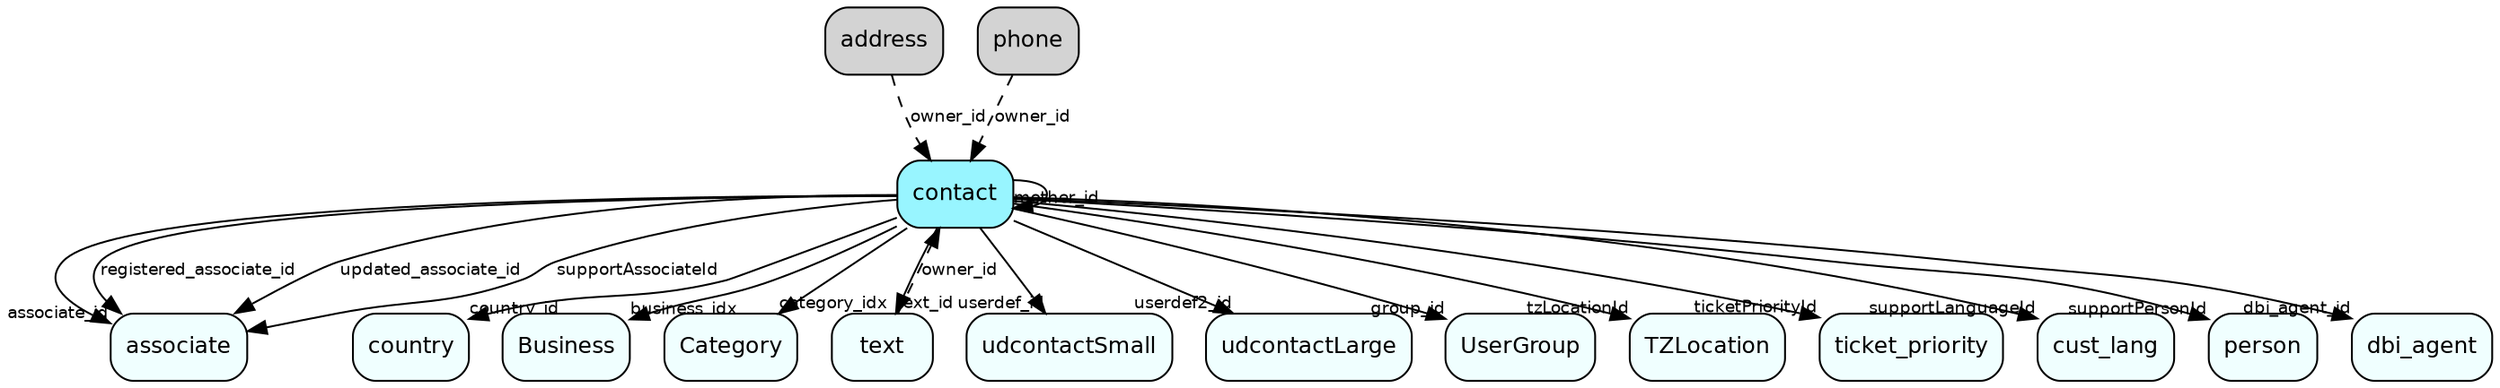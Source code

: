 digraph contact  {
node [shape = box style="rounded, filled" fontname = "Helvetica" fontsize = "12" ]
edge [fontname = "Helvetica" fontsize = "9"]

contact[fillcolor = "cadetblue1"]
associate[fillcolor = "azure1"]
country[fillcolor = "azure1"]
Business[fillcolor = "azure1"]
Category[fillcolor = "azure1"]
text[fillcolor = "azure1"]
udcontactSmall[fillcolor = "azure1"]
udcontactLarge[fillcolor = "azure1"]
UserGroup[fillcolor = "azure1"]
TZLocation[fillcolor = "azure1"]
ticket_priority[fillcolor = "azure1"]
cust_lang[fillcolor = "azure1"]
person[fillcolor = "azure1"]
dbi_agent[fillcolor = "azure1"]
contact -> associate [headlabel = "associate_id"]
contact -> country [headlabel = "country_id"]
contact -> Business [headlabel = "business_idx"]
contact -> Category [headlabel = "category_idx"]
contact -> associate [label = "registered_associate_id"]
contact -> associate [label = "updated_associate_id"]
contact -> text [headlabel = "text_id"]
contact -> contact [headlabel = "mother_id"]
contact -> udcontactSmall [headlabel = "userdef_id"]
contact -> udcontactLarge [headlabel = "userdef2_id"]
contact -> UserGroup [headlabel = "group_id"]
contact -> TZLocation [headlabel = "tzLocationId"]
contact -> ticket_priority [headlabel = "ticketPriorityId"]
contact -> cust_lang [headlabel = "supportLanguageId"]
contact -> associate [label = "supportAssociateId"]
contact -> person [headlabel = "supportPersonId"]
contact -> dbi_agent [headlabel = "dbi_agent_id"]
address -> contact [label = "owner_id" style="dashed"]
phone -> contact [label = "owner_id" style="dashed"]
text -> contact [label = "owner_id" style="dashed"]
}

